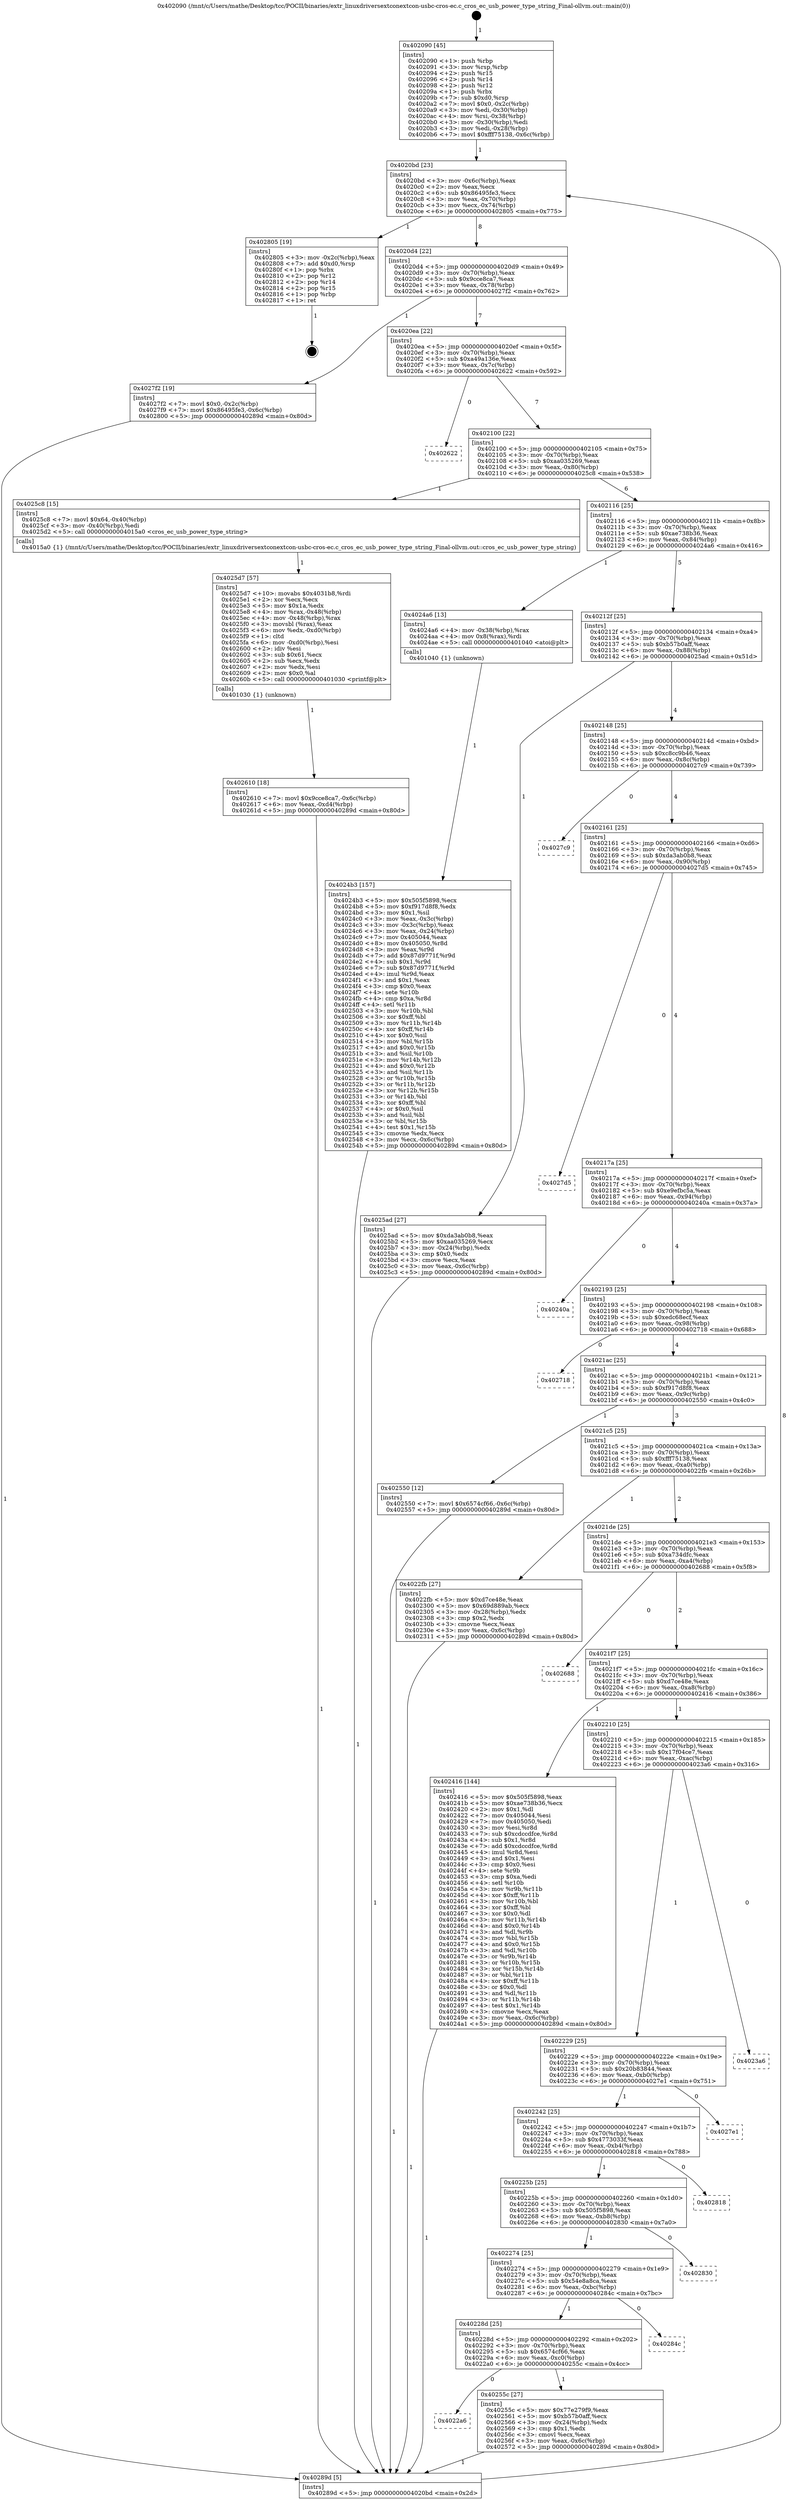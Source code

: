 digraph "0x402090" {
  label = "0x402090 (/mnt/c/Users/mathe/Desktop/tcc/POCII/binaries/extr_linuxdriversextconextcon-usbc-cros-ec.c_cros_ec_usb_power_type_string_Final-ollvm.out::main(0))"
  labelloc = "t"
  node[shape=record]

  Entry [label="",width=0.3,height=0.3,shape=circle,fillcolor=black,style=filled]
  "0x4020bd" [label="{
     0x4020bd [23]\l
     | [instrs]\l
     &nbsp;&nbsp;0x4020bd \<+3\>: mov -0x6c(%rbp),%eax\l
     &nbsp;&nbsp;0x4020c0 \<+2\>: mov %eax,%ecx\l
     &nbsp;&nbsp;0x4020c2 \<+6\>: sub $0x86495fe3,%ecx\l
     &nbsp;&nbsp;0x4020c8 \<+3\>: mov %eax,-0x70(%rbp)\l
     &nbsp;&nbsp;0x4020cb \<+3\>: mov %ecx,-0x74(%rbp)\l
     &nbsp;&nbsp;0x4020ce \<+6\>: je 0000000000402805 \<main+0x775\>\l
  }"]
  "0x402805" [label="{
     0x402805 [19]\l
     | [instrs]\l
     &nbsp;&nbsp;0x402805 \<+3\>: mov -0x2c(%rbp),%eax\l
     &nbsp;&nbsp;0x402808 \<+7\>: add $0xd0,%rsp\l
     &nbsp;&nbsp;0x40280f \<+1\>: pop %rbx\l
     &nbsp;&nbsp;0x402810 \<+2\>: pop %r12\l
     &nbsp;&nbsp;0x402812 \<+2\>: pop %r14\l
     &nbsp;&nbsp;0x402814 \<+2\>: pop %r15\l
     &nbsp;&nbsp;0x402816 \<+1\>: pop %rbp\l
     &nbsp;&nbsp;0x402817 \<+1\>: ret\l
  }"]
  "0x4020d4" [label="{
     0x4020d4 [22]\l
     | [instrs]\l
     &nbsp;&nbsp;0x4020d4 \<+5\>: jmp 00000000004020d9 \<main+0x49\>\l
     &nbsp;&nbsp;0x4020d9 \<+3\>: mov -0x70(%rbp),%eax\l
     &nbsp;&nbsp;0x4020dc \<+5\>: sub $0x9cce8ca7,%eax\l
     &nbsp;&nbsp;0x4020e1 \<+3\>: mov %eax,-0x78(%rbp)\l
     &nbsp;&nbsp;0x4020e4 \<+6\>: je 00000000004027f2 \<main+0x762\>\l
  }"]
  Exit [label="",width=0.3,height=0.3,shape=circle,fillcolor=black,style=filled,peripheries=2]
  "0x4027f2" [label="{
     0x4027f2 [19]\l
     | [instrs]\l
     &nbsp;&nbsp;0x4027f2 \<+7\>: movl $0x0,-0x2c(%rbp)\l
     &nbsp;&nbsp;0x4027f9 \<+7\>: movl $0x86495fe3,-0x6c(%rbp)\l
     &nbsp;&nbsp;0x402800 \<+5\>: jmp 000000000040289d \<main+0x80d\>\l
  }"]
  "0x4020ea" [label="{
     0x4020ea [22]\l
     | [instrs]\l
     &nbsp;&nbsp;0x4020ea \<+5\>: jmp 00000000004020ef \<main+0x5f\>\l
     &nbsp;&nbsp;0x4020ef \<+3\>: mov -0x70(%rbp),%eax\l
     &nbsp;&nbsp;0x4020f2 \<+5\>: sub $0xa49a136e,%eax\l
     &nbsp;&nbsp;0x4020f7 \<+3\>: mov %eax,-0x7c(%rbp)\l
     &nbsp;&nbsp;0x4020fa \<+6\>: je 0000000000402622 \<main+0x592\>\l
  }"]
  "0x402610" [label="{
     0x402610 [18]\l
     | [instrs]\l
     &nbsp;&nbsp;0x402610 \<+7\>: movl $0x9cce8ca7,-0x6c(%rbp)\l
     &nbsp;&nbsp;0x402617 \<+6\>: mov %eax,-0xd4(%rbp)\l
     &nbsp;&nbsp;0x40261d \<+5\>: jmp 000000000040289d \<main+0x80d\>\l
  }"]
  "0x402622" [label="{
     0x402622\l
  }", style=dashed]
  "0x402100" [label="{
     0x402100 [22]\l
     | [instrs]\l
     &nbsp;&nbsp;0x402100 \<+5\>: jmp 0000000000402105 \<main+0x75\>\l
     &nbsp;&nbsp;0x402105 \<+3\>: mov -0x70(%rbp),%eax\l
     &nbsp;&nbsp;0x402108 \<+5\>: sub $0xaa035269,%eax\l
     &nbsp;&nbsp;0x40210d \<+3\>: mov %eax,-0x80(%rbp)\l
     &nbsp;&nbsp;0x402110 \<+6\>: je 00000000004025c8 \<main+0x538\>\l
  }"]
  "0x4025d7" [label="{
     0x4025d7 [57]\l
     | [instrs]\l
     &nbsp;&nbsp;0x4025d7 \<+10\>: movabs $0x4031b8,%rdi\l
     &nbsp;&nbsp;0x4025e1 \<+2\>: xor %ecx,%ecx\l
     &nbsp;&nbsp;0x4025e3 \<+5\>: mov $0x1a,%edx\l
     &nbsp;&nbsp;0x4025e8 \<+4\>: mov %rax,-0x48(%rbp)\l
     &nbsp;&nbsp;0x4025ec \<+4\>: mov -0x48(%rbp),%rax\l
     &nbsp;&nbsp;0x4025f0 \<+3\>: movsbl (%rax),%eax\l
     &nbsp;&nbsp;0x4025f3 \<+6\>: mov %edx,-0xd0(%rbp)\l
     &nbsp;&nbsp;0x4025f9 \<+1\>: cltd\l
     &nbsp;&nbsp;0x4025fa \<+6\>: mov -0xd0(%rbp),%esi\l
     &nbsp;&nbsp;0x402600 \<+2\>: idiv %esi\l
     &nbsp;&nbsp;0x402602 \<+3\>: sub $0x61,%ecx\l
     &nbsp;&nbsp;0x402605 \<+2\>: sub %ecx,%edx\l
     &nbsp;&nbsp;0x402607 \<+2\>: mov %edx,%esi\l
     &nbsp;&nbsp;0x402609 \<+2\>: mov $0x0,%al\l
     &nbsp;&nbsp;0x40260b \<+5\>: call 0000000000401030 \<printf@plt\>\l
     | [calls]\l
     &nbsp;&nbsp;0x401030 \{1\} (unknown)\l
  }"]
  "0x4025c8" [label="{
     0x4025c8 [15]\l
     | [instrs]\l
     &nbsp;&nbsp;0x4025c8 \<+7\>: movl $0x64,-0x40(%rbp)\l
     &nbsp;&nbsp;0x4025cf \<+3\>: mov -0x40(%rbp),%edi\l
     &nbsp;&nbsp;0x4025d2 \<+5\>: call 00000000004015a0 \<cros_ec_usb_power_type_string\>\l
     | [calls]\l
     &nbsp;&nbsp;0x4015a0 \{1\} (/mnt/c/Users/mathe/Desktop/tcc/POCII/binaries/extr_linuxdriversextconextcon-usbc-cros-ec.c_cros_ec_usb_power_type_string_Final-ollvm.out::cros_ec_usb_power_type_string)\l
  }"]
  "0x402116" [label="{
     0x402116 [25]\l
     | [instrs]\l
     &nbsp;&nbsp;0x402116 \<+5\>: jmp 000000000040211b \<main+0x8b\>\l
     &nbsp;&nbsp;0x40211b \<+3\>: mov -0x70(%rbp),%eax\l
     &nbsp;&nbsp;0x40211e \<+5\>: sub $0xae738b36,%eax\l
     &nbsp;&nbsp;0x402123 \<+6\>: mov %eax,-0x84(%rbp)\l
     &nbsp;&nbsp;0x402129 \<+6\>: je 00000000004024a6 \<main+0x416\>\l
  }"]
  "0x4022a6" [label="{
     0x4022a6\l
  }", style=dashed]
  "0x4024a6" [label="{
     0x4024a6 [13]\l
     | [instrs]\l
     &nbsp;&nbsp;0x4024a6 \<+4\>: mov -0x38(%rbp),%rax\l
     &nbsp;&nbsp;0x4024aa \<+4\>: mov 0x8(%rax),%rdi\l
     &nbsp;&nbsp;0x4024ae \<+5\>: call 0000000000401040 \<atoi@plt\>\l
     | [calls]\l
     &nbsp;&nbsp;0x401040 \{1\} (unknown)\l
  }"]
  "0x40212f" [label="{
     0x40212f [25]\l
     | [instrs]\l
     &nbsp;&nbsp;0x40212f \<+5\>: jmp 0000000000402134 \<main+0xa4\>\l
     &nbsp;&nbsp;0x402134 \<+3\>: mov -0x70(%rbp),%eax\l
     &nbsp;&nbsp;0x402137 \<+5\>: sub $0xb57b0aff,%eax\l
     &nbsp;&nbsp;0x40213c \<+6\>: mov %eax,-0x88(%rbp)\l
     &nbsp;&nbsp;0x402142 \<+6\>: je 00000000004025ad \<main+0x51d\>\l
  }"]
  "0x40255c" [label="{
     0x40255c [27]\l
     | [instrs]\l
     &nbsp;&nbsp;0x40255c \<+5\>: mov $0x77e279f9,%eax\l
     &nbsp;&nbsp;0x402561 \<+5\>: mov $0xb57b0aff,%ecx\l
     &nbsp;&nbsp;0x402566 \<+3\>: mov -0x24(%rbp),%edx\l
     &nbsp;&nbsp;0x402569 \<+3\>: cmp $0x1,%edx\l
     &nbsp;&nbsp;0x40256c \<+3\>: cmovl %ecx,%eax\l
     &nbsp;&nbsp;0x40256f \<+3\>: mov %eax,-0x6c(%rbp)\l
     &nbsp;&nbsp;0x402572 \<+5\>: jmp 000000000040289d \<main+0x80d\>\l
  }"]
  "0x4025ad" [label="{
     0x4025ad [27]\l
     | [instrs]\l
     &nbsp;&nbsp;0x4025ad \<+5\>: mov $0xda3ab0b8,%eax\l
     &nbsp;&nbsp;0x4025b2 \<+5\>: mov $0xaa035269,%ecx\l
     &nbsp;&nbsp;0x4025b7 \<+3\>: mov -0x24(%rbp),%edx\l
     &nbsp;&nbsp;0x4025ba \<+3\>: cmp $0x0,%edx\l
     &nbsp;&nbsp;0x4025bd \<+3\>: cmove %ecx,%eax\l
     &nbsp;&nbsp;0x4025c0 \<+3\>: mov %eax,-0x6c(%rbp)\l
     &nbsp;&nbsp;0x4025c3 \<+5\>: jmp 000000000040289d \<main+0x80d\>\l
  }"]
  "0x402148" [label="{
     0x402148 [25]\l
     | [instrs]\l
     &nbsp;&nbsp;0x402148 \<+5\>: jmp 000000000040214d \<main+0xbd\>\l
     &nbsp;&nbsp;0x40214d \<+3\>: mov -0x70(%rbp),%eax\l
     &nbsp;&nbsp;0x402150 \<+5\>: sub $0xc8cc9b46,%eax\l
     &nbsp;&nbsp;0x402155 \<+6\>: mov %eax,-0x8c(%rbp)\l
     &nbsp;&nbsp;0x40215b \<+6\>: je 00000000004027c9 \<main+0x739\>\l
  }"]
  "0x40228d" [label="{
     0x40228d [25]\l
     | [instrs]\l
     &nbsp;&nbsp;0x40228d \<+5\>: jmp 0000000000402292 \<main+0x202\>\l
     &nbsp;&nbsp;0x402292 \<+3\>: mov -0x70(%rbp),%eax\l
     &nbsp;&nbsp;0x402295 \<+5\>: sub $0x6574cf66,%eax\l
     &nbsp;&nbsp;0x40229a \<+6\>: mov %eax,-0xc0(%rbp)\l
     &nbsp;&nbsp;0x4022a0 \<+6\>: je 000000000040255c \<main+0x4cc\>\l
  }"]
  "0x4027c9" [label="{
     0x4027c9\l
  }", style=dashed]
  "0x402161" [label="{
     0x402161 [25]\l
     | [instrs]\l
     &nbsp;&nbsp;0x402161 \<+5\>: jmp 0000000000402166 \<main+0xd6\>\l
     &nbsp;&nbsp;0x402166 \<+3\>: mov -0x70(%rbp),%eax\l
     &nbsp;&nbsp;0x402169 \<+5\>: sub $0xda3ab0b8,%eax\l
     &nbsp;&nbsp;0x40216e \<+6\>: mov %eax,-0x90(%rbp)\l
     &nbsp;&nbsp;0x402174 \<+6\>: je 00000000004027d5 \<main+0x745\>\l
  }"]
  "0x40284c" [label="{
     0x40284c\l
  }", style=dashed]
  "0x4027d5" [label="{
     0x4027d5\l
  }", style=dashed]
  "0x40217a" [label="{
     0x40217a [25]\l
     | [instrs]\l
     &nbsp;&nbsp;0x40217a \<+5\>: jmp 000000000040217f \<main+0xef\>\l
     &nbsp;&nbsp;0x40217f \<+3\>: mov -0x70(%rbp),%eax\l
     &nbsp;&nbsp;0x402182 \<+5\>: sub $0xe9efbc5a,%eax\l
     &nbsp;&nbsp;0x402187 \<+6\>: mov %eax,-0x94(%rbp)\l
     &nbsp;&nbsp;0x40218d \<+6\>: je 000000000040240a \<main+0x37a\>\l
  }"]
  "0x402274" [label="{
     0x402274 [25]\l
     | [instrs]\l
     &nbsp;&nbsp;0x402274 \<+5\>: jmp 0000000000402279 \<main+0x1e9\>\l
     &nbsp;&nbsp;0x402279 \<+3\>: mov -0x70(%rbp),%eax\l
     &nbsp;&nbsp;0x40227c \<+5\>: sub $0x54e8a8ca,%eax\l
     &nbsp;&nbsp;0x402281 \<+6\>: mov %eax,-0xbc(%rbp)\l
     &nbsp;&nbsp;0x402287 \<+6\>: je 000000000040284c \<main+0x7bc\>\l
  }"]
  "0x40240a" [label="{
     0x40240a\l
  }", style=dashed]
  "0x402193" [label="{
     0x402193 [25]\l
     | [instrs]\l
     &nbsp;&nbsp;0x402193 \<+5\>: jmp 0000000000402198 \<main+0x108\>\l
     &nbsp;&nbsp;0x402198 \<+3\>: mov -0x70(%rbp),%eax\l
     &nbsp;&nbsp;0x40219b \<+5\>: sub $0xedc68ecf,%eax\l
     &nbsp;&nbsp;0x4021a0 \<+6\>: mov %eax,-0x98(%rbp)\l
     &nbsp;&nbsp;0x4021a6 \<+6\>: je 0000000000402718 \<main+0x688\>\l
  }"]
  "0x402830" [label="{
     0x402830\l
  }", style=dashed]
  "0x402718" [label="{
     0x402718\l
  }", style=dashed]
  "0x4021ac" [label="{
     0x4021ac [25]\l
     | [instrs]\l
     &nbsp;&nbsp;0x4021ac \<+5\>: jmp 00000000004021b1 \<main+0x121\>\l
     &nbsp;&nbsp;0x4021b1 \<+3\>: mov -0x70(%rbp),%eax\l
     &nbsp;&nbsp;0x4021b4 \<+5\>: sub $0xf917d8f8,%eax\l
     &nbsp;&nbsp;0x4021b9 \<+6\>: mov %eax,-0x9c(%rbp)\l
     &nbsp;&nbsp;0x4021bf \<+6\>: je 0000000000402550 \<main+0x4c0\>\l
  }"]
  "0x40225b" [label="{
     0x40225b [25]\l
     | [instrs]\l
     &nbsp;&nbsp;0x40225b \<+5\>: jmp 0000000000402260 \<main+0x1d0\>\l
     &nbsp;&nbsp;0x402260 \<+3\>: mov -0x70(%rbp),%eax\l
     &nbsp;&nbsp;0x402263 \<+5\>: sub $0x505f5898,%eax\l
     &nbsp;&nbsp;0x402268 \<+6\>: mov %eax,-0xb8(%rbp)\l
     &nbsp;&nbsp;0x40226e \<+6\>: je 0000000000402830 \<main+0x7a0\>\l
  }"]
  "0x402550" [label="{
     0x402550 [12]\l
     | [instrs]\l
     &nbsp;&nbsp;0x402550 \<+7\>: movl $0x6574cf66,-0x6c(%rbp)\l
     &nbsp;&nbsp;0x402557 \<+5\>: jmp 000000000040289d \<main+0x80d\>\l
  }"]
  "0x4021c5" [label="{
     0x4021c5 [25]\l
     | [instrs]\l
     &nbsp;&nbsp;0x4021c5 \<+5\>: jmp 00000000004021ca \<main+0x13a\>\l
     &nbsp;&nbsp;0x4021ca \<+3\>: mov -0x70(%rbp),%eax\l
     &nbsp;&nbsp;0x4021cd \<+5\>: sub $0xfff75138,%eax\l
     &nbsp;&nbsp;0x4021d2 \<+6\>: mov %eax,-0xa0(%rbp)\l
     &nbsp;&nbsp;0x4021d8 \<+6\>: je 00000000004022fb \<main+0x26b\>\l
  }"]
  "0x402818" [label="{
     0x402818\l
  }", style=dashed]
  "0x4022fb" [label="{
     0x4022fb [27]\l
     | [instrs]\l
     &nbsp;&nbsp;0x4022fb \<+5\>: mov $0xd7ce48e,%eax\l
     &nbsp;&nbsp;0x402300 \<+5\>: mov $0x69d889ab,%ecx\l
     &nbsp;&nbsp;0x402305 \<+3\>: mov -0x28(%rbp),%edx\l
     &nbsp;&nbsp;0x402308 \<+3\>: cmp $0x2,%edx\l
     &nbsp;&nbsp;0x40230b \<+3\>: cmovne %ecx,%eax\l
     &nbsp;&nbsp;0x40230e \<+3\>: mov %eax,-0x6c(%rbp)\l
     &nbsp;&nbsp;0x402311 \<+5\>: jmp 000000000040289d \<main+0x80d\>\l
  }"]
  "0x4021de" [label="{
     0x4021de [25]\l
     | [instrs]\l
     &nbsp;&nbsp;0x4021de \<+5\>: jmp 00000000004021e3 \<main+0x153\>\l
     &nbsp;&nbsp;0x4021e3 \<+3\>: mov -0x70(%rbp),%eax\l
     &nbsp;&nbsp;0x4021e6 \<+5\>: sub $0xa734dfc,%eax\l
     &nbsp;&nbsp;0x4021eb \<+6\>: mov %eax,-0xa4(%rbp)\l
     &nbsp;&nbsp;0x4021f1 \<+6\>: je 0000000000402688 \<main+0x5f8\>\l
  }"]
  "0x40289d" [label="{
     0x40289d [5]\l
     | [instrs]\l
     &nbsp;&nbsp;0x40289d \<+5\>: jmp 00000000004020bd \<main+0x2d\>\l
  }"]
  "0x402090" [label="{
     0x402090 [45]\l
     | [instrs]\l
     &nbsp;&nbsp;0x402090 \<+1\>: push %rbp\l
     &nbsp;&nbsp;0x402091 \<+3\>: mov %rsp,%rbp\l
     &nbsp;&nbsp;0x402094 \<+2\>: push %r15\l
     &nbsp;&nbsp;0x402096 \<+2\>: push %r14\l
     &nbsp;&nbsp;0x402098 \<+2\>: push %r12\l
     &nbsp;&nbsp;0x40209a \<+1\>: push %rbx\l
     &nbsp;&nbsp;0x40209b \<+7\>: sub $0xd0,%rsp\l
     &nbsp;&nbsp;0x4020a2 \<+7\>: movl $0x0,-0x2c(%rbp)\l
     &nbsp;&nbsp;0x4020a9 \<+3\>: mov %edi,-0x30(%rbp)\l
     &nbsp;&nbsp;0x4020ac \<+4\>: mov %rsi,-0x38(%rbp)\l
     &nbsp;&nbsp;0x4020b0 \<+3\>: mov -0x30(%rbp),%edi\l
     &nbsp;&nbsp;0x4020b3 \<+3\>: mov %edi,-0x28(%rbp)\l
     &nbsp;&nbsp;0x4020b6 \<+7\>: movl $0xfff75138,-0x6c(%rbp)\l
  }"]
  "0x402242" [label="{
     0x402242 [25]\l
     | [instrs]\l
     &nbsp;&nbsp;0x402242 \<+5\>: jmp 0000000000402247 \<main+0x1b7\>\l
     &nbsp;&nbsp;0x402247 \<+3\>: mov -0x70(%rbp),%eax\l
     &nbsp;&nbsp;0x40224a \<+5\>: sub $0x4773033f,%eax\l
     &nbsp;&nbsp;0x40224f \<+6\>: mov %eax,-0xb4(%rbp)\l
     &nbsp;&nbsp;0x402255 \<+6\>: je 0000000000402818 \<main+0x788\>\l
  }"]
  "0x402688" [label="{
     0x402688\l
  }", style=dashed]
  "0x4021f7" [label="{
     0x4021f7 [25]\l
     | [instrs]\l
     &nbsp;&nbsp;0x4021f7 \<+5\>: jmp 00000000004021fc \<main+0x16c\>\l
     &nbsp;&nbsp;0x4021fc \<+3\>: mov -0x70(%rbp),%eax\l
     &nbsp;&nbsp;0x4021ff \<+5\>: sub $0xd7ce48e,%eax\l
     &nbsp;&nbsp;0x402204 \<+6\>: mov %eax,-0xa8(%rbp)\l
     &nbsp;&nbsp;0x40220a \<+6\>: je 0000000000402416 \<main+0x386\>\l
  }"]
  "0x4027e1" [label="{
     0x4027e1\l
  }", style=dashed]
  "0x402416" [label="{
     0x402416 [144]\l
     | [instrs]\l
     &nbsp;&nbsp;0x402416 \<+5\>: mov $0x505f5898,%eax\l
     &nbsp;&nbsp;0x40241b \<+5\>: mov $0xae738b36,%ecx\l
     &nbsp;&nbsp;0x402420 \<+2\>: mov $0x1,%dl\l
     &nbsp;&nbsp;0x402422 \<+7\>: mov 0x405044,%esi\l
     &nbsp;&nbsp;0x402429 \<+7\>: mov 0x405050,%edi\l
     &nbsp;&nbsp;0x402430 \<+3\>: mov %esi,%r8d\l
     &nbsp;&nbsp;0x402433 \<+7\>: sub $0xcdccdfce,%r8d\l
     &nbsp;&nbsp;0x40243a \<+4\>: sub $0x1,%r8d\l
     &nbsp;&nbsp;0x40243e \<+7\>: add $0xcdccdfce,%r8d\l
     &nbsp;&nbsp;0x402445 \<+4\>: imul %r8d,%esi\l
     &nbsp;&nbsp;0x402449 \<+3\>: and $0x1,%esi\l
     &nbsp;&nbsp;0x40244c \<+3\>: cmp $0x0,%esi\l
     &nbsp;&nbsp;0x40244f \<+4\>: sete %r9b\l
     &nbsp;&nbsp;0x402453 \<+3\>: cmp $0xa,%edi\l
     &nbsp;&nbsp;0x402456 \<+4\>: setl %r10b\l
     &nbsp;&nbsp;0x40245a \<+3\>: mov %r9b,%r11b\l
     &nbsp;&nbsp;0x40245d \<+4\>: xor $0xff,%r11b\l
     &nbsp;&nbsp;0x402461 \<+3\>: mov %r10b,%bl\l
     &nbsp;&nbsp;0x402464 \<+3\>: xor $0xff,%bl\l
     &nbsp;&nbsp;0x402467 \<+3\>: xor $0x0,%dl\l
     &nbsp;&nbsp;0x40246a \<+3\>: mov %r11b,%r14b\l
     &nbsp;&nbsp;0x40246d \<+4\>: and $0x0,%r14b\l
     &nbsp;&nbsp;0x402471 \<+3\>: and %dl,%r9b\l
     &nbsp;&nbsp;0x402474 \<+3\>: mov %bl,%r15b\l
     &nbsp;&nbsp;0x402477 \<+4\>: and $0x0,%r15b\l
     &nbsp;&nbsp;0x40247b \<+3\>: and %dl,%r10b\l
     &nbsp;&nbsp;0x40247e \<+3\>: or %r9b,%r14b\l
     &nbsp;&nbsp;0x402481 \<+3\>: or %r10b,%r15b\l
     &nbsp;&nbsp;0x402484 \<+3\>: xor %r15b,%r14b\l
     &nbsp;&nbsp;0x402487 \<+3\>: or %bl,%r11b\l
     &nbsp;&nbsp;0x40248a \<+4\>: xor $0xff,%r11b\l
     &nbsp;&nbsp;0x40248e \<+3\>: or $0x0,%dl\l
     &nbsp;&nbsp;0x402491 \<+3\>: and %dl,%r11b\l
     &nbsp;&nbsp;0x402494 \<+3\>: or %r11b,%r14b\l
     &nbsp;&nbsp;0x402497 \<+4\>: test $0x1,%r14b\l
     &nbsp;&nbsp;0x40249b \<+3\>: cmovne %ecx,%eax\l
     &nbsp;&nbsp;0x40249e \<+3\>: mov %eax,-0x6c(%rbp)\l
     &nbsp;&nbsp;0x4024a1 \<+5\>: jmp 000000000040289d \<main+0x80d\>\l
  }"]
  "0x402210" [label="{
     0x402210 [25]\l
     | [instrs]\l
     &nbsp;&nbsp;0x402210 \<+5\>: jmp 0000000000402215 \<main+0x185\>\l
     &nbsp;&nbsp;0x402215 \<+3\>: mov -0x70(%rbp),%eax\l
     &nbsp;&nbsp;0x402218 \<+5\>: sub $0x17f04ce7,%eax\l
     &nbsp;&nbsp;0x40221d \<+6\>: mov %eax,-0xac(%rbp)\l
     &nbsp;&nbsp;0x402223 \<+6\>: je 00000000004023a6 \<main+0x316\>\l
  }"]
  "0x4024b3" [label="{
     0x4024b3 [157]\l
     | [instrs]\l
     &nbsp;&nbsp;0x4024b3 \<+5\>: mov $0x505f5898,%ecx\l
     &nbsp;&nbsp;0x4024b8 \<+5\>: mov $0xf917d8f8,%edx\l
     &nbsp;&nbsp;0x4024bd \<+3\>: mov $0x1,%sil\l
     &nbsp;&nbsp;0x4024c0 \<+3\>: mov %eax,-0x3c(%rbp)\l
     &nbsp;&nbsp;0x4024c3 \<+3\>: mov -0x3c(%rbp),%eax\l
     &nbsp;&nbsp;0x4024c6 \<+3\>: mov %eax,-0x24(%rbp)\l
     &nbsp;&nbsp;0x4024c9 \<+7\>: mov 0x405044,%eax\l
     &nbsp;&nbsp;0x4024d0 \<+8\>: mov 0x405050,%r8d\l
     &nbsp;&nbsp;0x4024d8 \<+3\>: mov %eax,%r9d\l
     &nbsp;&nbsp;0x4024db \<+7\>: add $0x87d9771f,%r9d\l
     &nbsp;&nbsp;0x4024e2 \<+4\>: sub $0x1,%r9d\l
     &nbsp;&nbsp;0x4024e6 \<+7\>: sub $0x87d9771f,%r9d\l
     &nbsp;&nbsp;0x4024ed \<+4\>: imul %r9d,%eax\l
     &nbsp;&nbsp;0x4024f1 \<+3\>: and $0x1,%eax\l
     &nbsp;&nbsp;0x4024f4 \<+3\>: cmp $0x0,%eax\l
     &nbsp;&nbsp;0x4024f7 \<+4\>: sete %r10b\l
     &nbsp;&nbsp;0x4024fb \<+4\>: cmp $0xa,%r8d\l
     &nbsp;&nbsp;0x4024ff \<+4\>: setl %r11b\l
     &nbsp;&nbsp;0x402503 \<+3\>: mov %r10b,%bl\l
     &nbsp;&nbsp;0x402506 \<+3\>: xor $0xff,%bl\l
     &nbsp;&nbsp;0x402509 \<+3\>: mov %r11b,%r14b\l
     &nbsp;&nbsp;0x40250c \<+4\>: xor $0xff,%r14b\l
     &nbsp;&nbsp;0x402510 \<+4\>: xor $0x0,%sil\l
     &nbsp;&nbsp;0x402514 \<+3\>: mov %bl,%r15b\l
     &nbsp;&nbsp;0x402517 \<+4\>: and $0x0,%r15b\l
     &nbsp;&nbsp;0x40251b \<+3\>: and %sil,%r10b\l
     &nbsp;&nbsp;0x40251e \<+3\>: mov %r14b,%r12b\l
     &nbsp;&nbsp;0x402521 \<+4\>: and $0x0,%r12b\l
     &nbsp;&nbsp;0x402525 \<+3\>: and %sil,%r11b\l
     &nbsp;&nbsp;0x402528 \<+3\>: or %r10b,%r15b\l
     &nbsp;&nbsp;0x40252b \<+3\>: or %r11b,%r12b\l
     &nbsp;&nbsp;0x40252e \<+3\>: xor %r12b,%r15b\l
     &nbsp;&nbsp;0x402531 \<+3\>: or %r14b,%bl\l
     &nbsp;&nbsp;0x402534 \<+3\>: xor $0xff,%bl\l
     &nbsp;&nbsp;0x402537 \<+4\>: or $0x0,%sil\l
     &nbsp;&nbsp;0x40253b \<+3\>: and %sil,%bl\l
     &nbsp;&nbsp;0x40253e \<+3\>: or %bl,%r15b\l
     &nbsp;&nbsp;0x402541 \<+4\>: test $0x1,%r15b\l
     &nbsp;&nbsp;0x402545 \<+3\>: cmovne %edx,%ecx\l
     &nbsp;&nbsp;0x402548 \<+3\>: mov %ecx,-0x6c(%rbp)\l
     &nbsp;&nbsp;0x40254b \<+5\>: jmp 000000000040289d \<main+0x80d\>\l
  }"]
  "0x402229" [label="{
     0x402229 [25]\l
     | [instrs]\l
     &nbsp;&nbsp;0x402229 \<+5\>: jmp 000000000040222e \<main+0x19e\>\l
     &nbsp;&nbsp;0x40222e \<+3\>: mov -0x70(%rbp),%eax\l
     &nbsp;&nbsp;0x402231 \<+5\>: sub $0x20b83844,%eax\l
     &nbsp;&nbsp;0x402236 \<+6\>: mov %eax,-0xb0(%rbp)\l
     &nbsp;&nbsp;0x40223c \<+6\>: je 00000000004027e1 \<main+0x751\>\l
  }"]
  "0x4023a6" [label="{
     0x4023a6\l
  }", style=dashed]
  Entry -> "0x402090" [label=" 1"]
  "0x4020bd" -> "0x402805" [label=" 1"]
  "0x4020bd" -> "0x4020d4" [label=" 8"]
  "0x402805" -> Exit [label=" 1"]
  "0x4020d4" -> "0x4027f2" [label=" 1"]
  "0x4020d4" -> "0x4020ea" [label=" 7"]
  "0x4027f2" -> "0x40289d" [label=" 1"]
  "0x4020ea" -> "0x402622" [label=" 0"]
  "0x4020ea" -> "0x402100" [label=" 7"]
  "0x402610" -> "0x40289d" [label=" 1"]
  "0x402100" -> "0x4025c8" [label=" 1"]
  "0x402100" -> "0x402116" [label=" 6"]
  "0x4025d7" -> "0x402610" [label=" 1"]
  "0x402116" -> "0x4024a6" [label=" 1"]
  "0x402116" -> "0x40212f" [label=" 5"]
  "0x4025c8" -> "0x4025d7" [label=" 1"]
  "0x40212f" -> "0x4025ad" [label=" 1"]
  "0x40212f" -> "0x402148" [label=" 4"]
  "0x4025ad" -> "0x40289d" [label=" 1"]
  "0x402148" -> "0x4027c9" [label=" 0"]
  "0x402148" -> "0x402161" [label=" 4"]
  "0x40228d" -> "0x4022a6" [label=" 0"]
  "0x402161" -> "0x4027d5" [label=" 0"]
  "0x402161" -> "0x40217a" [label=" 4"]
  "0x40228d" -> "0x40255c" [label=" 1"]
  "0x40217a" -> "0x40240a" [label=" 0"]
  "0x40217a" -> "0x402193" [label=" 4"]
  "0x402274" -> "0x40228d" [label=" 1"]
  "0x402193" -> "0x402718" [label=" 0"]
  "0x402193" -> "0x4021ac" [label=" 4"]
  "0x402274" -> "0x40284c" [label=" 0"]
  "0x4021ac" -> "0x402550" [label=" 1"]
  "0x4021ac" -> "0x4021c5" [label=" 3"]
  "0x40225b" -> "0x402274" [label=" 1"]
  "0x4021c5" -> "0x4022fb" [label=" 1"]
  "0x4021c5" -> "0x4021de" [label=" 2"]
  "0x4022fb" -> "0x40289d" [label=" 1"]
  "0x402090" -> "0x4020bd" [label=" 1"]
  "0x40289d" -> "0x4020bd" [label=" 8"]
  "0x40225b" -> "0x402830" [label=" 0"]
  "0x4021de" -> "0x402688" [label=" 0"]
  "0x4021de" -> "0x4021f7" [label=" 2"]
  "0x402242" -> "0x40225b" [label=" 1"]
  "0x4021f7" -> "0x402416" [label=" 1"]
  "0x4021f7" -> "0x402210" [label=" 1"]
  "0x402416" -> "0x40289d" [label=" 1"]
  "0x4024a6" -> "0x4024b3" [label=" 1"]
  "0x4024b3" -> "0x40289d" [label=" 1"]
  "0x402550" -> "0x40289d" [label=" 1"]
  "0x402242" -> "0x402818" [label=" 0"]
  "0x402210" -> "0x4023a6" [label=" 0"]
  "0x402210" -> "0x402229" [label=" 1"]
  "0x40255c" -> "0x40289d" [label=" 1"]
  "0x402229" -> "0x4027e1" [label=" 0"]
  "0x402229" -> "0x402242" [label=" 1"]
}
